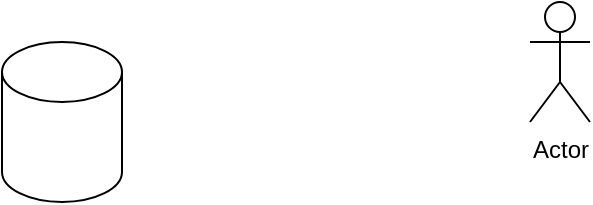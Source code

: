 <mxfile version="16.2.6" type="device" pages="3"><diagram id="hBz7oZohmx42zQCOrLiN" name="Page-1"><mxGraphModel dx="1209" dy="626" grid="1" gridSize="10" guides="1" tooltips="1" connect="1" arrows="1" fold="1" page="1" pageScale="1" pageWidth="827" pageHeight="1169" math="0" shadow="0"><root><mxCell id="0"/><mxCell id="1" parent="0"/><mxCell id="OiT5g6erG9UwARcfwY3G-1" value="" style="shape=cylinder3;whiteSpace=wrap;html=1;boundedLbl=1;backgroundOutline=1;size=15;" parent="1" vertex="1"><mxGeometry x="150" y="180" width="60" height="80" as="geometry"/></mxCell><mxCell id="OiT5g6erG9UwARcfwY3G-2" value="Actor" style="shape=umlActor;verticalLabelPosition=bottom;verticalAlign=top;html=1;outlineConnect=0;" parent="1" vertex="1"><mxGeometry x="414" y="160" width="30" height="60" as="geometry"/></mxCell></root></mxGraphModel></diagram><diagram id="g1zN-TSRt9YzWilSuvcC" name="Page-2"><mxGraphModel dx="1727" dy="894" grid="1" gridSize="10" guides="1" tooltips="1" connect="1" arrows="1" fold="1" page="1" pageScale="1" pageWidth="827" pageHeight="1169" math="0" shadow="0"><root><mxCell id="__XvfjpBMQ0AJmVM1Osj-0"/><mxCell id="__XvfjpBMQ0AJmVM1Osj-1" parent="__XvfjpBMQ0AJmVM1Osj-0"/><mxCell id="__XvfjpBMQ0AJmVM1Osj-2" value="Computador" style="points=[];aspect=fixed;html=1;align=center;shadow=0;dashed=0;image;image=img/lib/allied_telesis/computer_and_terminals/Personal_Computer.svg;fontSize=28;" vertex="1" parent="__XvfjpBMQ0AJmVM1Osj-1"><mxGeometry x="40" y="140" width="191.84" height="260" as="geometry"/></mxCell><mxCell id="__XvfjpBMQ0AJmVM1Osj-3" value="Entrada e Saída" style="rounded=0;whiteSpace=wrap;html=1;fontSize=28;" vertex="1" parent="__XvfjpBMQ0AJmVM1Osj-1"><mxGeometry x="270" y="130" width="240" height="60" as="geometry"/></mxCell><mxCell id="__XvfjpBMQ0AJmVM1Osj-4" value="Teclado, mouse, scanner -&amp;gt; Entradas" style="text;html=1;align=center;verticalAlign=middle;resizable=0;points=[];autosize=1;strokeColor=none;fillColor=none;fontSize=28;" vertex="1" parent="__XvfjpBMQ0AJmVM1Osj-1"><mxGeometry x="810" y="105" width="480" height="40" as="geometry"/></mxCell><mxCell id="__XvfjpBMQ0AJmVM1Osj-5" value="Monitor, impressora -&amp;gt; saídas" style="text;html=1;align=center;verticalAlign=middle;resizable=0;points=[];autosize=1;strokeColor=none;fillColor=none;fontSize=28;" vertex="1" parent="__XvfjpBMQ0AJmVM1Osj-1"><mxGeometry x="810" y="165" width="390" height="40" as="geometry"/></mxCell><mxCell id="__XvfjpBMQ0AJmVM1Osj-6" value="Memória" style="rounded=0;whiteSpace=wrap;html=1;fontSize=28;" vertex="1" parent="__XvfjpBMQ0AJmVM1Osj-1"><mxGeometry x="270" y="280" width="240" height="60" as="geometry"/></mxCell><mxCell id="__XvfjpBMQ0AJmVM1Osj-7" value="Armazenamento de dados" style="text;html=1;align=center;verticalAlign=middle;resizable=0;points=[];autosize=1;strokeColor=none;fillColor=none;fontSize=28;" vertex="1" parent="__XvfjpBMQ0AJmVM1Osj-1"><mxGeometry x="820" y="325" width="340" height="40" as="geometry"/></mxCell><mxCell id="__XvfjpBMQ0AJmVM1Osj-8" value="Processamento" style="rounded=0;whiteSpace=wrap;html=1;fontSize=28;" vertex="1" parent="__XvfjpBMQ0AJmVM1Osj-1"><mxGeometry x="270" y="430" width="240" height="60" as="geometry"/></mxCell><mxCell id="__XvfjpBMQ0AJmVM1Osj-9" value="Processa as informações do computador" style="text;html=1;align=center;verticalAlign=middle;resizable=0;points=[];autosize=1;strokeColor=none;fillColor=none;fontSize=28;" vertex="1" parent="__XvfjpBMQ0AJmVM1Osj-1"><mxGeometry x="820" y="475" width="520" height="40" as="geometry"/></mxCell><mxCell id="__XvfjpBMQ0AJmVM1Osj-10" value="Linguagem de Programação&lt;br&gt;Javascript" style="rounded=0;whiteSpace=wrap;html=1;fontSize=28;horizontal=0;fillColor=#fff2cc;strokeColor=#d6b656;" vertex="1" parent="__XvfjpBMQ0AJmVM1Osj-1"><mxGeometry x="530" y="130" width="90" height="360" as="geometry"/></mxCell><mxCell id="__XvfjpBMQ0AJmVM1Osj-11" value="Algoritmos" style="rounded=0;whiteSpace=wrap;html=1;fontSize=28;horizontal=0;fillColor=#dae8fc;strokeColor=#6c8ebf;" vertex="1" parent="__XvfjpBMQ0AJmVM1Osj-1"><mxGeometry x="640" y="130" width="90" height="360" as="geometry"/></mxCell><mxCell id="__XvfjpBMQ0AJmVM1Osj-12" value="Estruturas de Atribuição" style="text;html=1;align=center;verticalAlign=middle;resizable=0;points=[];autosize=1;strokeColor=#d6b656;fillColor=#fff2cc;fontSize=28;" vertex="1" parent="__XvfjpBMQ0AJmVM1Osj-1"><mxGeometry x="470" y="540" width="310" height="40" as="geometry"/></mxCell><mxCell id="__XvfjpBMQ0AJmVM1Osj-13" value="preço da gasolina = 10" style="text;html=1;align=center;verticalAlign=middle;resizable=0;points=[];autosize=1;strokeColor=none;fillColor=none;fontSize=28;" vertex="1" parent="__XvfjpBMQ0AJmVM1Osj-1"><mxGeometry x="475" y="590" width="300" height="40" as="geometry"/></mxCell><mxCell id="__XvfjpBMQ0AJmVM1Osj-14" value="Estruturas de Condições" style="text;html=1;align=center;verticalAlign=middle;resizable=0;points=[];autosize=1;strokeColor=#d6b656;fillColor=#fff2cc;fontSize=28;" vertex="1" parent="__XvfjpBMQ0AJmVM1Osj-1"><mxGeometry x="465" y="650" width="320" height="40" as="geometry"/></mxCell><mxCell id="__XvfjpBMQ0AJmVM1Osj-15" value="Se(precoGasolina &amp;gt; precoAlcool) acontece alguma coisa" style="text;html=1;align=center;verticalAlign=middle;resizable=0;points=[];autosize=1;strokeColor=none;fillColor=none;fontSize=28;" vertex="1" parent="__XvfjpBMQ0AJmVM1Osj-1"><mxGeometry x="290" y="720" width="720" height="40" as="geometry"/></mxCell><mxCell id="__XvfjpBMQ0AJmVM1Osj-16" value="Estruturas de Repetição" style="text;html=1;align=center;verticalAlign=middle;resizable=0;points=[];autosize=1;strokeColor=#d6b656;fillColor=#fff2cc;fontSize=28;" vertex="1" parent="__XvfjpBMQ0AJmVM1Osj-1"><mxGeometry x="465" y="790" width="320" height="40" as="geometry"/></mxCell></root></mxGraphModel></diagram><diagram id="db3wF-8rbnQBb3GcXuRM" name="Page-3"><mxGraphModel dx="2170" dy="696" grid="1" gridSize="10" guides="1" tooltips="1" connect="1" arrows="1" fold="1" page="1" pageScale="1" pageWidth="827" pageHeight="1169" math="0" shadow="0"><root><mxCell id="h12MsYVdXVYfZMazsVuQ-0"/><mxCell id="h12MsYVdXVYfZMazsVuQ-1" parent="h12MsYVdXVYfZMazsVuQ-0"/><mxCell id="h12MsYVdXVYfZMazsVuQ-4" style="edgeStyle=orthogonalEdgeStyle;rounded=0;orthogonalLoop=1;jettySize=auto;html=1;exitX=1;exitY=0.5;exitDx=0;exitDy=0;exitPerimeter=0;fontSize=28;" edge="1" parent="h12MsYVdXVYfZMazsVuQ-1" source="h12MsYVdXVYfZMazsVuQ-2" target="h12MsYVdXVYfZMazsVuQ-3"><mxGeometry relative="1" as="geometry"/></mxCell><mxCell id="h12MsYVdXVYfZMazsVuQ-2" value="Usuário acessa a&lt;br style=&quot;font-size: 18px;&quot;&gt;página de autenticação" style="points=[[0.145,0.145,0],[0.5,0,0],[0.855,0.145,0],[1,0.5,0],[0.855,0.855,0],[0.5,1,0],[0.145,0.855,0],[0,0.5,0]];shape=mxgraph.bpmn.event;html=1;verticalLabelPosition=bottom;labelBackgroundColor=#ffffff;verticalAlign=top;align=center;perimeter=ellipsePerimeter;outlineConnect=0;aspect=fixed;outline=standard;symbol=general;fontSize=18;" vertex="1" parent="h12MsYVdXVYfZMazsVuQ-1"><mxGeometry x="-200" y="215" width="50" height="50" as="geometry"/></mxCell><mxCell id="h12MsYVdXVYfZMazsVuQ-6" style="edgeStyle=orthogonalEdgeStyle;rounded=0;orthogonalLoop=1;jettySize=auto;html=1;exitX=0;exitY=0;exitDx=116;exitDy=37.5;exitPerimeter=0;entryX=0;entryY=0.5;entryDx=0;entryDy=0;entryPerimeter=0;fontSize=28;" edge="1" parent="h12MsYVdXVYfZMazsVuQ-1" source="h12MsYVdXVYfZMazsVuQ-3" target="h12MsYVdXVYfZMazsVuQ-5"><mxGeometry relative="1" as="geometry"/></mxCell><mxCell id="h12MsYVdXVYfZMazsVuQ-3" value="Usuário &amp;amp; Senha" style="shape=mxgraph.bpmn.data;labelPosition=center;verticalLabelPosition=bottom;align=center;verticalAlign=top;whiteSpace=wrap;size=15;html=1;bpmnTransferType=input;fontSize=18;" vertex="1" parent="h12MsYVdXVYfZMazsVuQ-1"><mxGeometry x="-10" y="210" width="116" height="60" as="geometry"/></mxCell><mxCell id="h12MsYVdXVYfZMazsVuQ-8" style="edgeStyle=orthogonalEdgeStyle;rounded=0;orthogonalLoop=1;jettySize=auto;html=1;exitX=1;exitY=0.5;exitDx=0;exitDy=0;exitPerimeter=0;entryX=0;entryY=0.5;entryDx=0;entryDy=0;entryPerimeter=0;fontSize=18;" edge="1" parent="h12MsYVdXVYfZMazsVuQ-1" source="h12MsYVdXVYfZMazsVuQ-5" target="h12MsYVdXVYfZMazsVuQ-7"><mxGeometry relative="1" as="geometry"/></mxCell><mxCell id="h12MsYVdXVYfZMazsVuQ-5" value="Validação no frontend" style="points=[[0.25,0,0],[0.5,0,0],[0.75,0,0],[1,0.25,0],[1,0.5,0],[1,0.75,0],[0.75,1,0],[0.5,1,0],[0.25,1,0],[0,0.75,0],[0,0.5,0],[0,0.25,0]];shape=mxgraph.bpmn.task;whiteSpace=wrap;rectStyle=rounded;size=10;taskMarker=abstract;fontSize=16;" vertex="1" parent="h12MsYVdXVYfZMazsVuQ-1"><mxGeometry x="190" y="207" width="120" height="80" as="geometry"/></mxCell><mxCell id="h12MsYVdXVYfZMazsVuQ-10" style="edgeStyle=orthogonalEdgeStyle;rounded=0;orthogonalLoop=1;jettySize=auto;html=1;exitX=1;exitY=0.5;exitDx=0;exitDy=0;exitPerimeter=0;fontSize=18;" edge="1" parent="h12MsYVdXVYfZMazsVuQ-1" source="h12MsYVdXVYfZMazsVuQ-7" target="h12MsYVdXVYfZMazsVuQ-9"><mxGeometry relative="1" as="geometry"/></mxCell><mxCell id="h12MsYVdXVYfZMazsVuQ-7" value="Validação no backend" style="points=[[0.25,0,0],[0.5,0,0],[0.75,0,0],[1,0.25,0],[1,0.5,0],[1,0.75,0],[0.75,1,0],[0.5,1,0],[0.25,1,0],[0,0.75,0],[0,0.5,0],[0,0.25,0]];shape=mxgraph.bpmn.task;whiteSpace=wrap;rectStyle=rounded;size=10;taskMarker=abstract;fontSize=16;" vertex="1" parent="h12MsYVdXVYfZMazsVuQ-1"><mxGeometry x="380" y="207" width="120" height="80" as="geometry"/></mxCell><mxCell id="h12MsYVdXVYfZMazsVuQ-12" style="edgeStyle=orthogonalEdgeStyle;rounded=0;orthogonalLoop=1;jettySize=auto;html=1;exitX=0.5;exitY=0;exitDx=0;exitDy=0;exitPerimeter=0;entryX=0.5;entryY=1;entryDx=0;entryDy=0;fontSize=18;startArrow=classic;startFill=1;" edge="1" parent="h12MsYVdXVYfZMazsVuQ-1" source="h12MsYVdXVYfZMazsVuQ-9" target="h12MsYVdXVYfZMazsVuQ-11"><mxGeometry relative="1" as="geometry"/></mxCell><mxCell id="h12MsYVdXVYfZMazsVuQ-14" style="edgeStyle=orthogonalEdgeStyle;rounded=0;orthogonalLoop=1;jettySize=auto;html=1;exitX=1;exitY=0.5;exitDx=0;exitDy=0;exitPerimeter=0;entryX=0;entryY=0.5;entryDx=0;entryDy=0;entryPerimeter=0;fontSize=18;startArrow=none;startFill=0;" edge="1" parent="h12MsYVdXVYfZMazsVuQ-1" source="h12MsYVdXVYfZMazsVuQ-9" target="h12MsYVdXVYfZMazsVuQ-13"><mxGeometry relative="1" as="geometry"/></mxCell><mxCell id="h12MsYVdXVYfZMazsVuQ-9" value="Consultar se o usuário existe" style="points=[[0.25,0,0],[0.5,0,0],[0.75,0,0],[1,0.25,0],[1,0.5,0],[1,0.75,0],[0.75,1,0],[0.5,1,0],[0.25,1,0],[0,0.75,0],[0,0.5,0],[0,0.25,0]];shape=mxgraph.bpmn.task;whiteSpace=wrap;rectStyle=rounded;size=10;taskMarker=abstract;fontSize=18;" vertex="1" parent="h12MsYVdXVYfZMazsVuQ-1"><mxGeometry x="570" y="207" width="120" height="80" as="geometry"/></mxCell><mxCell id="h12MsYVdXVYfZMazsVuQ-11" value="Banco de Dados" style="shape=datastore;whiteSpace=wrap;html=1;labelPosition=center;verticalLabelPosition=middle;align=center;verticalAlign=middle;fontSize=18;horizontal=1;" vertex="1" parent="h12MsYVdXVYfZMazsVuQ-1"><mxGeometry x="580" y="30" width="100" height="100" as="geometry"/></mxCell><mxCell id="h12MsYVdXVYfZMazsVuQ-16" value="Se o usuário existir" style="edgeStyle=orthogonalEdgeStyle;rounded=0;orthogonalLoop=1;jettySize=auto;html=1;exitX=0.5;exitY=1;exitDx=0;exitDy=0;exitPerimeter=0;entryX=0.5;entryY=0;entryDx=0;entryDy=0;entryPerimeter=0;fontSize=18;startArrow=none;startFill=0;" edge="1" parent="h12MsYVdXVYfZMazsVuQ-1" source="h12MsYVdXVYfZMazsVuQ-13" target="h12MsYVdXVYfZMazsVuQ-15"><mxGeometry relative="1" as="geometry"/></mxCell><mxCell id="h12MsYVdXVYfZMazsVuQ-18" style="edgeStyle=orthogonalEdgeStyle;rounded=0;orthogonalLoop=1;jettySize=auto;html=1;exitX=0.5;exitY=0;exitDx=0;exitDy=0;exitPerimeter=0;entryX=0.5;entryY=1;entryDx=0;entryDy=0;entryPerimeter=0;fontSize=18;startArrow=none;startFill=0;" edge="1" parent="h12MsYVdXVYfZMazsVuQ-1" source="h12MsYVdXVYfZMazsVuQ-13" target="h12MsYVdXVYfZMazsVuQ-17"><mxGeometry relative="1" as="geometry"/></mxCell><mxCell id="h12MsYVdXVYfZMazsVuQ-13" value="" style="points=[[0.25,0.25,0],[0.5,0,0],[0.75,0.25,0],[1,0.5,0],[0.75,0.75,0],[0.5,1,0],[0.25,0.75,0],[0,0.5,0]];shape=mxgraph.bpmn.gateway2;html=1;verticalLabelPosition=bottom;labelBackgroundColor=#ffffff;verticalAlign=top;align=center;perimeter=rhombusPerimeter;outlineConnect=0;outline=none;symbol=none;fontSize=18;" vertex="1" parent="h12MsYVdXVYfZMazsVuQ-1"><mxGeometry x="810" y="222" width="50" height="50" as="geometry"/></mxCell><mxCell id="h12MsYVdXVYfZMazsVuQ-20" style="edgeStyle=orthogonalEdgeStyle;rounded=0;orthogonalLoop=1;jettySize=auto;html=1;exitX=0;exitY=0.5;exitDx=0;exitDy=0;exitPerimeter=0;entryX=1;entryY=0.5;entryDx=0;entryDy=0;entryPerimeter=0;fontSize=18;startArrow=none;startFill=0;" edge="1" parent="h12MsYVdXVYfZMazsVuQ-1" source="h12MsYVdXVYfZMazsVuQ-15" target="h12MsYVdXVYfZMazsVuQ-19"><mxGeometry relative="1" as="geometry"/></mxCell><mxCell id="h12MsYVdXVYfZMazsVuQ-15" value="Validar a senha do usuário" style="points=[[0.25,0,0],[0.5,0,0],[0.75,0,0],[1,0.25,0],[1,0.5,0],[1,0.75,0],[0.75,1,0],[0.5,1,0],[0.25,1,0],[0,0.75,0],[0,0.5,0],[0,0.25,0]];shape=mxgraph.bpmn.task;whiteSpace=wrap;rectStyle=rounded;size=10;taskMarker=abstract;fontSize=18;" vertex="1" parent="h12MsYVdXVYfZMazsVuQ-1"><mxGeometry x="775" y="390" width="120" height="80" as="geometry"/></mxCell><mxCell id="h12MsYVdXVYfZMazsVuQ-17" value="Usuário não existe" style="points=[[0.145,0.145,0],[0.5,0,0],[0.855,0.145,0],[1,0.5,0],[0.855,0.855,0],[0.5,1,0],[0.145,0.855,0],[0,0.5,0]];shape=mxgraph.bpmn.event;html=1;verticalLabelPosition=middle;labelBackgroundColor=#ffffff;verticalAlign=middle;align=left;perimeter=ellipsePerimeter;outlineConnect=0;aspect=fixed;outline=end;symbol=terminate;fontSize=18;labelPosition=right;" vertex="1" parent="h12MsYVdXVYfZMazsVuQ-1"><mxGeometry x="810" y="40" width="50" height="50" as="geometry"/></mxCell><mxCell id="h12MsYVdXVYfZMazsVuQ-23" value="Senha errada" style="edgeStyle=orthogonalEdgeStyle;rounded=0;orthogonalLoop=1;jettySize=auto;html=1;exitX=0.5;exitY=1;exitDx=0;exitDy=0;exitPerimeter=0;fontSize=18;startArrow=none;startFill=0;" edge="1" parent="h12MsYVdXVYfZMazsVuQ-1" source="h12MsYVdXVYfZMazsVuQ-19" target="h12MsYVdXVYfZMazsVuQ-22"><mxGeometry relative="1" as="geometry"><Array as="points"><mxPoint x="605" y="510"/><mxPoint x="605" y="510"/></Array></mxGeometry></mxCell><mxCell id="h12MsYVdXVYfZMazsVuQ-26" style="edgeStyle=orthogonalEdgeStyle;rounded=0;orthogonalLoop=1;jettySize=auto;html=1;exitX=0;exitY=0.5;exitDx=0;exitDy=0;exitPerimeter=0;entryX=1;entryY=0.5;entryDx=0;entryDy=0;entryPerimeter=0;fontSize=18;startArrow=none;startFill=0;" edge="1" parent="h12MsYVdXVYfZMazsVuQ-1" source="h12MsYVdXVYfZMazsVuQ-19" target="h12MsYVdXVYfZMazsVuQ-21"><mxGeometry relative="1" as="geometry"/></mxCell><mxCell id="h12MsYVdXVYfZMazsVuQ-19" value="" style="points=[[0.25,0.25,0],[0.5,0,0],[0.75,0.25,0],[1,0.5,0],[0.75,0.75,0],[0.5,1,0],[0.25,0.75,0],[0,0.5,0]];shape=mxgraph.bpmn.gateway2;html=1;verticalLabelPosition=bottom;labelBackgroundColor=#ffffff;verticalAlign=top;align=center;perimeter=rhombusPerimeter;outlineConnect=0;outline=none;symbol=none;fontSize=18;" vertex="1" parent="h12MsYVdXVYfZMazsVuQ-1"><mxGeometry x="580" y="405" width="50" height="50" as="geometry"/></mxCell><mxCell id="h12MsYVdXVYfZMazsVuQ-28" style="edgeStyle=orthogonalEdgeStyle;rounded=0;orthogonalLoop=1;jettySize=auto;html=1;exitX=0;exitY=0.5;exitDx=0;exitDy=0;exitPerimeter=0;fontSize=18;startArrow=none;startFill=0;" edge="1" parent="h12MsYVdXVYfZMazsVuQ-1" source="h12MsYVdXVYfZMazsVuQ-21" target="h12MsYVdXVYfZMazsVuQ-27"><mxGeometry relative="1" as="geometry"/></mxCell><mxCell id="h12MsYVdXVYfZMazsVuQ-30" style="edgeStyle=orthogonalEdgeStyle;rounded=0;orthogonalLoop=1;jettySize=auto;html=1;exitX=0.5;exitY=1;exitDx=0;exitDy=0;exitPerimeter=0;fontSize=18;startArrow=none;startFill=0;" edge="1" parent="h12MsYVdXVYfZMazsVuQ-1" source="h12MsYVdXVYfZMazsVuQ-21" target="h12MsYVdXVYfZMazsVuQ-29"><mxGeometry relative="1" as="geometry"/></mxCell><mxCell id="h12MsYVdXVYfZMazsVuQ-21" value="Emitir um token para o usuário" style="points=[[0.25,0,0],[0.5,0,0],[0.75,0,0],[1,0.25,0],[1,0.5,0],[1,0.75,0],[0.75,1,0],[0.5,1,0],[0.25,1,0],[0,0.75,0],[0,0.5,0],[0,0.25,0]];shape=mxgraph.bpmn.task;whiteSpace=wrap;rectStyle=rounded;size=10;taskMarker=abstract;fontSize=18;fillColor=#d5e8d4;strokeColor=#82b366;" vertex="1" parent="h12MsYVdXVYfZMazsVuQ-1"><mxGeometry x="320" y="390" width="120" height="80" as="geometry"/></mxCell><mxCell id="h12MsYVdXVYfZMazsVuQ-25" style="edgeStyle=orthogonalEdgeStyle;rounded=0;orthogonalLoop=1;jettySize=auto;html=1;exitX=0.5;exitY=1;exitDx=0;exitDy=0;exitPerimeter=0;entryX=0.5;entryY=0;entryDx=0;entryDy=0;entryPerimeter=0;fontSize=18;startArrow=none;startFill=0;" edge="1" parent="h12MsYVdXVYfZMazsVuQ-1" source="h12MsYVdXVYfZMazsVuQ-22" target="h12MsYVdXVYfZMazsVuQ-24"><mxGeometry relative="1" as="geometry"/></mxCell><mxCell id="h12MsYVdXVYfZMazsVuQ-22" value="Validar a senha do usuário" style="points=[[0.25,0,0],[0.5,0,0],[0.75,0,0],[1,0.25,0],[1,0.5,0],[1,0.75,0],[0.75,1,0],[0.5,1,0],[0.25,1,0],[0,0.75,0],[0,0.5,0],[0,0.25,0]];shape=mxgraph.bpmn.task;whiteSpace=wrap;rectStyle=rounded;size=10;taskMarker=abstract;fontSize=18;" vertex="1" parent="h12MsYVdXVYfZMazsVuQ-1"><mxGeometry x="545" y="570" width="120" height="80" as="geometry"/></mxCell><mxCell id="h12MsYVdXVYfZMazsVuQ-24" value="Credenciais inválidas" style="points=[[0.145,0.145,0],[0.5,0,0],[0.855,0.145,0],[1,0.5,0],[0.855,0.855,0],[0.5,1,0],[0.145,0.855,0],[0,0.5,0]];shape=mxgraph.bpmn.event;html=1;verticalLabelPosition=middle;labelBackgroundColor=#ffffff;verticalAlign=middle;align=left;perimeter=ellipsePerimeter;outlineConnect=0;aspect=fixed;outline=end;symbol=terminate;fontSize=18;labelPosition=right;" vertex="1" parent="h12MsYVdXVYfZMazsVuQ-1"><mxGeometry x="580" y="760" width="50" height="50" as="geometry"/></mxCell><mxCell id="h12MsYVdXVYfZMazsVuQ-27" value="Retornar o token para&lt;br&gt;o frontend" style="points=[[0.145,0.145,0],[0.5,0,0],[0.855,0.145,0],[1,0.5,0],[0.855,0.855,0],[0.5,1,0],[0.145,0.855,0],[0,0.5,0]];shape=mxgraph.bpmn.event;html=1;verticalLabelPosition=bottom;labelBackgroundColor=#ffffff;verticalAlign=top;align=center;perimeter=ellipsePerimeter;outlineConnect=0;aspect=fixed;outline=end;symbol=terminate;fontSize=18;labelPosition=center;" vertex="1" parent="h12MsYVdXVYfZMazsVuQ-1"><mxGeometry x="90" y="403" width="55" height="55" as="geometry"/></mxCell><mxCell id="h12MsYVdXVYfZMazsVuQ-29" value="Banco de Dados" style="shape=datastore;whiteSpace=wrap;html=1;labelPosition=center;verticalLabelPosition=middle;align=center;verticalAlign=middle;fontSize=18;horizontal=1;fillColor=#f8cecc;strokeColor=#b85450;" vertex="1" parent="h12MsYVdXVYfZMazsVuQ-1"><mxGeometry x="330" y="570" width="100" height="100" as="geometry"/></mxCell><mxCell id="h12MsYVdXVYfZMazsVuQ-31" value="Usuários" style="swimlane;childLayout=stackLayout;horizontal=1;startSize=30;horizontalStack=0;rounded=1;fontSize=14;fontStyle=0;strokeWidth=2;resizeParent=0;resizeLast=1;shadow=0;dashed=0;align=center;" vertex="1" parent="h12MsYVdXVYfZMazsVuQ-1"><mxGeometry x="-380" y="585" width="160" height="120" as="geometry"/></mxCell><mxCell id="h12MsYVdXVYfZMazsVuQ-32" value="+Id (PK)&#10;+Nome&#10;+Email&#10;+Passwrod" style="align=left;strokeColor=none;fillColor=none;spacingLeft=4;fontSize=12;verticalAlign=top;resizable=0;rotatable=0;part=1;" vertex="1" parent="h12MsYVdXVYfZMazsVuQ-31"><mxGeometry y="30" width="160" height="90" as="geometry"/></mxCell><mxCell id="h12MsYVdXVYfZMazsVuQ-33" value="Sessão" style="swimlane;childLayout=stackLayout;horizontal=1;startSize=30;horizontalStack=0;rounded=1;fontSize=14;fontStyle=0;strokeWidth=2;resizeParent=0;resizeLast=1;shadow=0;dashed=0;align=center;" vertex="1" parent="h12MsYVdXVYfZMazsVuQ-1"><mxGeometry x="-100" y="585" width="160" height="120" as="geometry"/></mxCell><mxCell id="h12MsYVdXVYfZMazsVuQ-34" value="+Id (PK)&#10;+Token&#10;+Status&#10;+Id_Usuario (FK)" style="align=left;strokeColor=none;fillColor=none;spacingLeft=4;fontSize=12;verticalAlign=top;resizable=0;rotatable=0;part=1;" vertex="1" parent="h12MsYVdXVYfZMazsVuQ-33"><mxGeometry y="30" width="160" height="90" as="geometry"/></mxCell><mxCell id="h12MsYVdXVYfZMazsVuQ-36" style="edgeStyle=orthogonalEdgeStyle;rounded=0;orthogonalLoop=1;jettySize=auto;html=1;exitX=1;exitY=0.25;exitDx=0;exitDy=0;entryX=0;entryY=0.25;entryDx=0;entryDy=0;fontSize=18;startArrow=ERmandOne;startFill=0;endArrow=ERmany;endFill=0;" edge="1" parent="h12MsYVdXVYfZMazsVuQ-1" source="h12MsYVdXVYfZMazsVuQ-32" target="h12MsYVdXVYfZMazsVuQ-34"><mxGeometry relative="1" as="geometry"/></mxCell></root></mxGraphModel></diagram></mxfile>